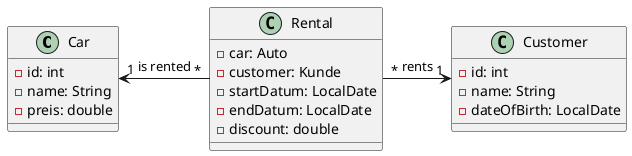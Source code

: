 @startuml
class Car{
-id: int
-name: String
-preis: double
}

class Customer{
-id: int
-name: String
-dateOfBirth: LocalDate
}

class Rental{
-car: Auto
-customer: Kunde
-startDatum: LocalDate
-endDatum: LocalDate
-discount: double
}

Car "1" <- "*" Rental : is rented
Rental "*" -> "1" Customer : rents


@enduml
